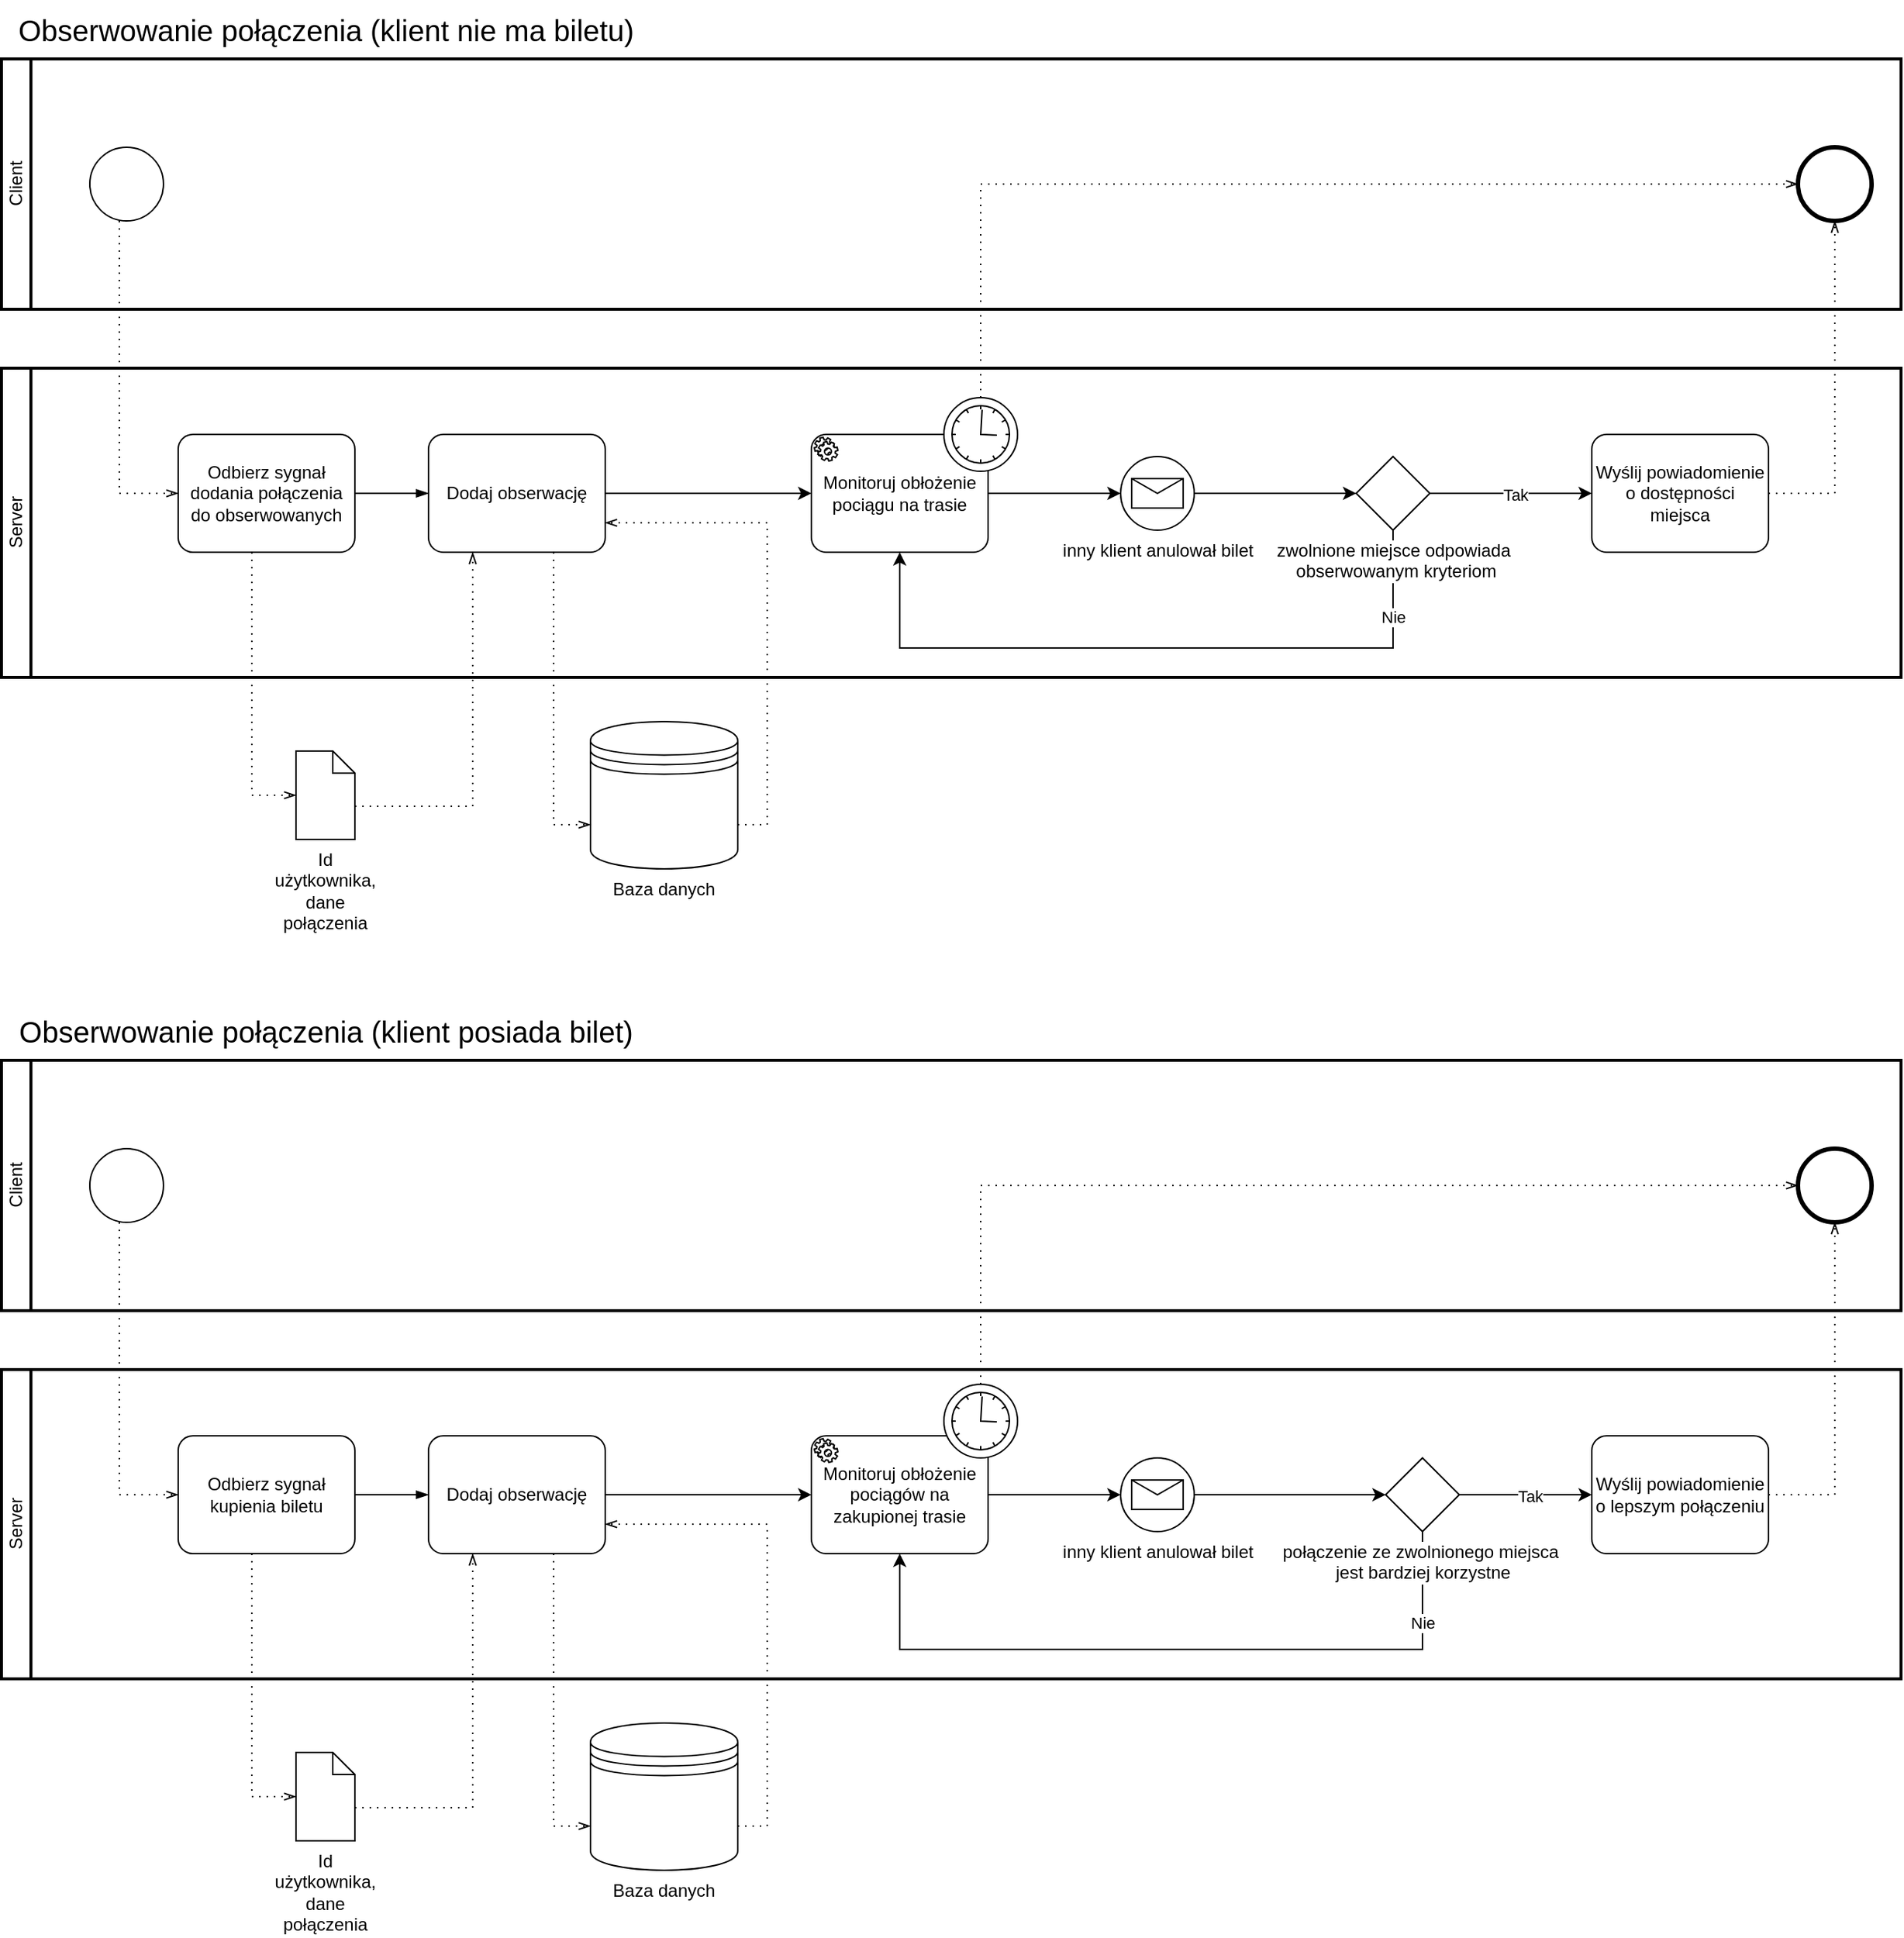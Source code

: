 <?xml version="1.0" encoding="UTF-8"?>
<mxfile version="24.0.4" type="google"><diagram name="Page-1" id="c7488fd3-1785-93aa-aadb-54a6760d102a"><mxGraphModel dx="1799" dy="946" grid="1" gridSize="10" guides="1" tooltips="1" connect="1" arrows="1" fold="1" page="1" pageScale="1" pageWidth="1100" pageHeight="850" background="none" math="0" shadow="0"><root><mxCell id="0"/><mxCell id="1" parent="0"/><mxCell id="oNmySMJxmaAf7tk7QPwc-1" value="Client" style="swimlane;html=1;startSize=20;fontStyle=0;collapsible=0;horizontal=0;swimlaneLine=1;swimlaneFillColor=#ffffff;strokeWidth=2;" vertex="1" parent="1"><mxGeometry x="80" y="70" width="1290" height="170" as="geometry"/></mxCell><mxCell id="oNmySMJxmaAf7tk7QPwc-2" value="" style="points=[[0.145,0.145,0],[0.5,0,0],[0.855,0.145,0],[1,0.5,0],[0.855,0.855,0],[0.5,1,0],[0.145,0.855,0],[0,0.5,0]];shape=mxgraph.bpmn.event;html=1;verticalLabelPosition=bottom;labelBackgroundColor=#ffffff;verticalAlign=top;align=center;perimeter=ellipsePerimeter;outlineConnect=0;aspect=fixed;outline=standard;symbol=general;" vertex="1" parent="oNmySMJxmaAf7tk7QPwc-1"><mxGeometry x="60" y="60" width="50" height="50" as="geometry"/></mxCell><mxCell id="oNmySMJxmaAf7tk7QPwc-42" value="" style="points=[[0.145,0.145,0],[0.5,0,0],[0.855,0.145,0],[1,0.5,0],[0.855,0.855,0],[0.5,1,0],[0.145,0.855,0],[0,0.5,0]];shape=mxgraph.bpmn.event;html=1;verticalLabelPosition=bottom;labelBackgroundColor=#ffffff;verticalAlign=top;align=center;perimeter=ellipsePerimeter;outlineConnect=0;aspect=fixed;outline=end;symbol=terminate2;" vertex="1" parent="oNmySMJxmaAf7tk7QPwc-1"><mxGeometry x="1220" y="60" width="50" height="50" as="geometry"/></mxCell><mxCell id="oNmySMJxmaAf7tk7QPwc-4" value="Server" style="swimlane;html=1;startSize=20;fontStyle=0;collapsible=0;horizontal=0;swimlaneLine=1;swimlaneFillColor=#ffffff;strokeWidth=2;" vertex="1" parent="1"><mxGeometry x="80" y="280" width="1290" height="210" as="geometry"/></mxCell><mxCell id="oNmySMJxmaAf7tk7QPwc-5" value="Odbierz sygnał dodania połączenia do obserwowanych" style="points=[[0.25,0,0],[0.5,0,0],[0.75,0,0],[1,0.25,0],[1,0.5,0],[1,0.75,0],[0.75,1,0],[0.5,1,0],[0.25,1,0],[0,0.75,0],[0,0.5,0],[0,0.25,0]];shape=mxgraph.bpmn.task;whiteSpace=wrap;rectStyle=rounded;size=10;taskMarker=abstract;" vertex="1" parent="oNmySMJxmaAf7tk7QPwc-4"><mxGeometry x="120" y="45" width="120" height="80" as="geometry"/></mxCell><mxCell id="oNmySMJxmaAf7tk7QPwc-6" value="Dodaj obserwację" style="points=[[0.25,0,0],[0.5,0,0],[0.75,0,0],[1,0.25,0],[1,0.5,0],[1,0.75,0],[0.75,1,0],[0.5,1,0],[0.25,1,0],[0,0.75,0],[0,0.5,0],[0,0.25,0]];shape=mxgraph.bpmn.task;whiteSpace=wrap;rectStyle=rounded;size=10;taskMarker=abstract;" vertex="1" parent="oNmySMJxmaAf7tk7QPwc-4"><mxGeometry x="290" y="45" width="120" height="80" as="geometry"/></mxCell><mxCell id="oNmySMJxmaAf7tk7QPwc-7" value="" style="edgeStyle=elbowEdgeStyle;fontSize=12;html=1;endArrow=blockThin;endFill=1;rounded=0;exitX=1;exitY=0.5;exitDx=0;exitDy=0;exitPerimeter=0;entryX=0;entryY=0.5;entryDx=0;entryDy=0;entryPerimeter=0;" edge="1" parent="oNmySMJxmaAf7tk7QPwc-4" source="oNmySMJxmaAf7tk7QPwc-5" target="oNmySMJxmaAf7tk7QPwc-6"><mxGeometry width="160" relative="1" as="geometry"><mxPoint x="300" y="10" as="sourcePoint"/><mxPoint x="460" y="10" as="targetPoint"/></mxGeometry></mxCell><mxCell id="oNmySMJxmaAf7tk7QPwc-28" value="Monitoruj obłożenie pociągu na trasie" style="points=[[0.25,0,0],[0.5,0,0],[0.75,0,0],[1,0.25,0],[1,0.5,0],[1,0.75,0],[0.75,1,0],[0.5,1,0],[0.25,1,0],[0,0.75,0],[0,0.5,0],[0,0.25,0]];shape=mxgraph.bpmn.task;whiteSpace=wrap;rectStyle=rounded;size=10;html=1;container=1;expand=0;collapsible=0;taskMarker=service;" vertex="1" parent="oNmySMJxmaAf7tk7QPwc-4"><mxGeometry x="550" y="45" width="120" height="80" as="geometry"/></mxCell><mxCell id="oNmySMJxmaAf7tk7QPwc-57" value="" style="points=[[0.145,0.145,0],[0.5,0,0],[0.855,0.145,0],[1,0.5,0],[0.855,0.855,0],[0.5,1,0],[0.145,0.855,0],[0,0.5,0]];shape=mxgraph.bpmn.event;html=1;verticalLabelPosition=bottom;labelBackgroundColor=#ffffff;verticalAlign=top;align=center;perimeter=ellipsePerimeter;outlineConnect=0;aspect=fixed;outline=standard;symbol=timer;" vertex="1" parent="oNmySMJxmaAf7tk7QPwc-28"><mxGeometry x="90" y="-25" width="50" height="50" as="geometry"/></mxCell><mxCell id="oNmySMJxmaAf7tk7QPwc-29" style="edgeStyle=orthogonalEdgeStyle;rounded=0;orthogonalLoop=1;jettySize=auto;html=1;entryX=0;entryY=0.5;entryDx=0;entryDy=0;entryPerimeter=0;" edge="1" parent="oNmySMJxmaAf7tk7QPwc-4" source="oNmySMJxmaAf7tk7QPwc-6" target="oNmySMJxmaAf7tk7QPwc-28"><mxGeometry relative="1" as="geometry"/></mxCell><mxCell id="oNmySMJxmaAf7tk7QPwc-47" style="edgeStyle=orthogonalEdgeStyle;rounded=0;orthogonalLoop=1;jettySize=auto;html=1;" edge="1" parent="oNmySMJxmaAf7tk7QPwc-4" source="oNmySMJxmaAf7tk7QPwc-37" target="oNmySMJxmaAf7tk7QPwc-28"><mxGeometry relative="1" as="geometry"><mxPoint x="625" y="130" as="targetPoint"/><Array as="points"><mxPoint x="945" y="190"/><mxPoint x="610" y="190"/></Array></mxGeometry></mxCell><mxCell id="oNmySMJxmaAf7tk7QPwc-48" value="Nie" style="edgeLabel;html=1;align=center;verticalAlign=middle;resizable=0;points=[];" vertex="1" connectable="0" parent="oNmySMJxmaAf7tk7QPwc-47"><mxGeometry x="-0.754" relative="1" as="geometry"><mxPoint as="offset"/></mxGeometry></mxCell><mxCell id="oNmySMJxmaAf7tk7QPwc-37" value="zwolnione miejsce odpowiada&lt;div&gt;&amp;nbsp;obserwowanym kryteriom&lt;/div&gt;" style="points=[[0.25,0.25,0],[0.5,0,0],[0.75,0.25,0],[1,0.5,0],[0.75,0.75,0],[0.5,1,0],[0.25,0.75,0],[0,0.5,0]];shape=mxgraph.bpmn.gateway2;html=1;verticalLabelPosition=bottom;labelBackgroundColor=#ffffff;verticalAlign=top;align=center;perimeter=rhombusPerimeter;outlineConnect=0;outline=none;symbol=none;" vertex="1" parent="oNmySMJxmaAf7tk7QPwc-4"><mxGeometry x="920" y="60" width="50" height="50" as="geometry"/></mxCell><mxCell id="oNmySMJxmaAf7tk7QPwc-40" value="Wyślij powiadomienie o dostępności miejsca" style="points=[[0.25,0,0],[0.5,0,0],[0.75,0,0],[1,0.25,0],[1,0.5,0],[1,0.75,0],[0.75,1,0],[0.5,1,0],[0.25,1,0],[0,0.75,0],[0,0.5,0],[0,0.25,0]];shape=mxgraph.bpmn.task;whiteSpace=wrap;rectStyle=rounded;size=10;html=1;container=1;expand=0;collapsible=0;taskMarker=abstract;" vertex="1" parent="oNmySMJxmaAf7tk7QPwc-4"><mxGeometry x="1080" y="45" width="120" height="80" as="geometry"/></mxCell><mxCell id="oNmySMJxmaAf7tk7QPwc-41" style="edgeStyle=orthogonalEdgeStyle;rounded=0;orthogonalLoop=1;jettySize=auto;html=1;entryX=0;entryY=0.5;entryDx=0;entryDy=0;entryPerimeter=0;" edge="1" parent="oNmySMJxmaAf7tk7QPwc-4" source="oNmySMJxmaAf7tk7QPwc-37" target="oNmySMJxmaAf7tk7QPwc-40"><mxGeometry relative="1" as="geometry"/></mxCell><mxCell id="oNmySMJxmaAf7tk7QPwc-49" value="Tak" style="edgeLabel;html=1;align=center;verticalAlign=middle;resizable=0;points=[];" vertex="1" connectable="0" parent="oNmySMJxmaAf7tk7QPwc-41"><mxGeometry x="0.055" y="-1" relative="1" as="geometry"><mxPoint as="offset"/></mxGeometry></mxCell><mxCell id="oNmySMJxmaAf7tk7QPwc-56" value="inny klient anulował bilet" style="points=[[0.145,0.145,0],[0.5,0,0],[0.855,0.145,0],[1,0.5,0],[0.855,0.855,0],[0.5,1,0],[0.145,0.855,0],[0,0.5,0]];shape=mxgraph.bpmn.event;html=1;verticalLabelPosition=bottom;labelBackgroundColor=#ffffff;verticalAlign=top;align=center;perimeter=ellipsePerimeter;outlineConnect=0;aspect=fixed;outline=standard;symbol=message;" vertex="1" parent="oNmySMJxmaAf7tk7QPwc-4"><mxGeometry x="760" y="60" width="50" height="50" as="geometry"/></mxCell><mxCell id="oNmySMJxmaAf7tk7QPwc-60" style="edgeStyle=orthogonalEdgeStyle;rounded=0;orthogonalLoop=1;jettySize=auto;html=1;entryX=0;entryY=0.5;entryDx=0;entryDy=0;entryPerimeter=0;" edge="1" parent="oNmySMJxmaAf7tk7QPwc-4" source="oNmySMJxmaAf7tk7QPwc-56" target="oNmySMJxmaAf7tk7QPwc-37"><mxGeometry relative="1" as="geometry"/></mxCell><mxCell id="oNmySMJxmaAf7tk7QPwc-62" style="edgeStyle=orthogonalEdgeStyle;rounded=0;orthogonalLoop=1;jettySize=auto;html=1;entryX=0;entryY=0.5;entryDx=0;entryDy=0;entryPerimeter=0;" edge="1" parent="oNmySMJxmaAf7tk7QPwc-4" source="oNmySMJxmaAf7tk7QPwc-28" target="oNmySMJxmaAf7tk7QPwc-56"><mxGeometry relative="1" as="geometry"/></mxCell><mxCell id="oNmySMJxmaAf7tk7QPwc-10" value="Id użytkownika, dane połączenia" style="shape=mxgraph.bpmn.data;labelPosition=center;verticalLabelPosition=bottom;align=center;verticalAlign=top;whiteSpace=wrap;size=15;html=1;" vertex="1" parent="1"><mxGeometry x="280" y="540" width="40" height="60" as="geometry"/></mxCell><mxCell id="oNmySMJxmaAf7tk7QPwc-11" value="" style="edgeStyle=elbowEdgeStyle;fontSize=12;html=1;endFill=0;startFill=0;endSize=6;startSize=6;dashed=1;dashPattern=1 4;endArrow=openThin;startArrow=none;rounded=0;exitX=0.5;exitY=1;exitDx=0;exitDy=0;exitPerimeter=0;entryX=0;entryY=0.5;entryDx=0;entryDy=0;entryPerimeter=0;" edge="1" parent="1" source="oNmySMJxmaAf7tk7QPwc-5" target="oNmySMJxmaAf7tk7QPwc-10"><mxGeometry width="160" relative="1" as="geometry"><mxPoint x="380" y="380" as="sourcePoint"/><mxPoint x="540" y="380" as="targetPoint"/><Array as="points"><mxPoint x="250" y="450"/></Array></mxGeometry></mxCell><mxCell id="oNmySMJxmaAf7tk7QPwc-12" value="" style="edgeStyle=elbowEdgeStyle;fontSize=12;html=1;endFill=0;startFill=0;endSize=6;startSize=6;dashed=1;dashPattern=1 4;endArrow=openThin;startArrow=none;rounded=0;exitX=0;exitY=0;exitDx=40;exitDy=37.5;exitPerimeter=0;entryX=0.25;entryY=1;entryDx=0;entryDy=0;entryPerimeter=0;" edge="1" parent="1" source="oNmySMJxmaAf7tk7QPwc-10" target="oNmySMJxmaAf7tk7QPwc-6"><mxGeometry width="160" relative="1" as="geometry"><mxPoint x="380" y="380" as="sourcePoint"/><mxPoint x="540" y="380" as="targetPoint"/><Array as="points"><mxPoint x="400" y="450"/></Array></mxGeometry></mxCell><mxCell id="oNmySMJxmaAf7tk7QPwc-13" value="Baza danych" style="shape=datastore;whiteSpace=wrap;html=1;labelPosition=center;verticalLabelPosition=bottom;align=center;verticalAlign=top;" vertex="1" parent="1"><mxGeometry x="480" y="520" width="100" height="100" as="geometry"/></mxCell><mxCell id="oNmySMJxmaAf7tk7QPwc-14" value="" style="edgeStyle=elbowEdgeStyle;fontSize=12;html=1;endFill=0;startFill=0;endSize=6;startSize=6;dashed=1;dashPattern=1 4;endArrow=openThin;startArrow=none;rounded=0;exitX=0.5;exitY=1;exitDx=0;exitDy=0;exitPerimeter=0;entryX=0;entryY=0.7;entryDx=0;entryDy=0;" edge="1" parent="1" source="oNmySMJxmaAf7tk7QPwc-6" target="oNmySMJxmaAf7tk7QPwc-13"><mxGeometry width="160" relative="1" as="geometry"><mxPoint x="380" y="380" as="sourcePoint"/><mxPoint x="540" y="380" as="targetPoint"/></mxGeometry></mxCell><mxCell id="oNmySMJxmaAf7tk7QPwc-15" value="" style="edgeStyle=elbowEdgeStyle;fontSize=12;html=1;endFill=0;startFill=0;endSize=6;startSize=6;dashed=1;dashPattern=1 4;endArrow=openThin;startArrow=none;rounded=0;exitX=1;exitY=0.7;exitDx=0;exitDy=0;entryX=1;entryY=0.75;entryDx=0;entryDy=0;entryPerimeter=0;" edge="1" parent="1" source="oNmySMJxmaAf7tk7QPwc-13" target="oNmySMJxmaAf7tk7QPwc-6"><mxGeometry width="160" relative="1" as="geometry"><mxPoint x="640" y="520" as="sourcePoint"/><mxPoint x="800" y="520" as="targetPoint"/><Array as="points"><mxPoint x="600" y="450"/><mxPoint x="620" y="440"/></Array></mxGeometry></mxCell><mxCell id="oNmySMJxmaAf7tk7QPwc-17" value="&lt;font style=&quot;font-size: 20px&quot;&gt;Obserwowanie połączenia (klient nie ma biletu)&lt;/font&gt;" style="text;html=1;align=center;verticalAlign=middle;resizable=0;points=[];autosize=1;strokeColor=none;fillColor=none;" vertex="1" parent="1"><mxGeometry x="80" y="30" width="440" height="40" as="geometry"/></mxCell><mxCell id="oNmySMJxmaAf7tk7QPwc-23" value="" style="edgeStyle=elbowEdgeStyle;fontSize=12;html=1;endFill=0;startFill=0;endSize=6;startSize=6;dashed=1;dashPattern=1 4;endArrow=openThin;startArrow=none;rounded=0;exitX=0.5;exitY=1;exitDx=0;exitDy=0;exitPerimeter=0;" edge="1" parent="1" source="oNmySMJxmaAf7tk7QPwc-2" target="oNmySMJxmaAf7tk7QPwc-5"><mxGeometry width="160" relative="1" as="geometry"><mxPoint x="180" y="150" as="sourcePoint"/><mxPoint x="250" y="155" as="targetPoint"/><Array as="points"><mxPoint x="160" y="260"/></Array></mxGeometry></mxCell><mxCell id="oNmySMJxmaAf7tk7QPwc-43" value="" style="edgeStyle=elbowEdgeStyle;fontSize=12;html=1;endFill=0;startFill=0;endSize=6;startSize=6;dashed=1;dashPattern=1 4;endArrow=openThin;startArrow=none;rounded=0;exitX=1;exitY=0.5;exitDx=0;exitDy=0;exitPerimeter=0;entryX=0.5;entryY=1;entryDx=0;entryDy=0;entryPerimeter=0;" edge="1" parent="1" source="oNmySMJxmaAf7tk7QPwc-40" target="oNmySMJxmaAf7tk7QPwc-42"><mxGeometry width="160" relative="1" as="geometry"><mxPoint x="1130" y="144.29" as="sourcePoint"/><mxPoint x="1350" y="190" as="targetPoint"/><Array as="points"><mxPoint x="1325" y="270"/></Array></mxGeometry></mxCell><mxCell id="oNmySMJxmaAf7tk7QPwc-54" value="" style="edgeStyle=elbowEdgeStyle;fontSize=12;html=1;endFill=0;startFill=0;endSize=6;startSize=6;dashed=1;dashPattern=1 4;endArrow=openThin;startArrow=none;rounded=0;entryX=0;entryY=0.5;entryDx=0;entryDy=0;entryPerimeter=0;exitX=0.5;exitY=0;exitDx=0;exitDy=0;exitPerimeter=0;" edge="1" parent="1" source="oNmySMJxmaAf7tk7QPwc-57" target="oNmySMJxmaAf7tk7QPwc-42"><mxGeometry width="160" relative="1" as="geometry"><mxPoint x="825" y="340" as="sourcePoint"/><mxPoint x="1060" y="140" as="targetPoint"/><Array as="points"><mxPoint x="745" y="200"/></Array></mxGeometry></mxCell><mxCell id="oNmySMJxmaAf7tk7QPwc-63" value="Client" style="swimlane;html=1;startSize=20;fontStyle=0;collapsible=0;horizontal=0;swimlaneLine=1;swimlaneFillColor=#ffffff;strokeWidth=2;" vertex="1" parent="1"><mxGeometry x="80" y="750" width="1290" height="170" as="geometry"/></mxCell><mxCell id="oNmySMJxmaAf7tk7QPwc-64" value="" style="points=[[0.145,0.145,0],[0.5,0,0],[0.855,0.145,0],[1,0.5,0],[0.855,0.855,0],[0.5,1,0],[0.145,0.855,0],[0,0.5,0]];shape=mxgraph.bpmn.event;html=1;verticalLabelPosition=bottom;labelBackgroundColor=#ffffff;verticalAlign=top;align=center;perimeter=ellipsePerimeter;outlineConnect=0;aspect=fixed;outline=standard;symbol=general;" vertex="1" parent="oNmySMJxmaAf7tk7QPwc-63"><mxGeometry x="60" y="60" width="50" height="50" as="geometry"/></mxCell><mxCell id="oNmySMJxmaAf7tk7QPwc-65" value="" style="points=[[0.145,0.145,0],[0.5,0,0],[0.855,0.145,0],[1,0.5,0],[0.855,0.855,0],[0.5,1,0],[0.145,0.855,0],[0,0.5,0]];shape=mxgraph.bpmn.event;html=1;verticalLabelPosition=bottom;labelBackgroundColor=#ffffff;verticalAlign=top;align=center;perimeter=ellipsePerimeter;outlineConnect=0;aspect=fixed;outline=end;symbol=terminate2;" vertex="1" parent="oNmySMJxmaAf7tk7QPwc-63"><mxGeometry x="1220" y="60" width="50" height="50" as="geometry"/></mxCell><mxCell id="oNmySMJxmaAf7tk7QPwc-66" value="Server" style="swimlane;html=1;startSize=20;fontStyle=0;collapsible=0;horizontal=0;swimlaneLine=1;swimlaneFillColor=#ffffff;strokeWidth=2;" vertex="1" parent="1"><mxGeometry x="80" y="960" width="1290" height="210" as="geometry"/></mxCell><mxCell id="oNmySMJxmaAf7tk7QPwc-67" value="Odbierz sygnał kupienia biletu" style="points=[[0.25,0,0],[0.5,0,0],[0.75,0,0],[1,0.25,0],[1,0.5,0],[1,0.75,0],[0.75,1,0],[0.5,1,0],[0.25,1,0],[0,0.75,0],[0,0.5,0],[0,0.25,0]];shape=mxgraph.bpmn.task;whiteSpace=wrap;rectStyle=rounded;size=10;taskMarker=abstract;" vertex="1" parent="oNmySMJxmaAf7tk7QPwc-66"><mxGeometry x="120" y="45" width="120" height="80" as="geometry"/></mxCell><mxCell id="oNmySMJxmaAf7tk7QPwc-68" value="Dodaj obserwację" style="points=[[0.25,0,0],[0.5,0,0],[0.75,0,0],[1,0.25,0],[1,0.5,0],[1,0.75,0],[0.75,1,0],[0.5,1,0],[0.25,1,0],[0,0.75,0],[0,0.5,0],[0,0.25,0]];shape=mxgraph.bpmn.task;whiteSpace=wrap;rectStyle=rounded;size=10;taskMarker=abstract;" vertex="1" parent="oNmySMJxmaAf7tk7QPwc-66"><mxGeometry x="290" y="45" width="120" height="80" as="geometry"/></mxCell><mxCell id="oNmySMJxmaAf7tk7QPwc-69" value="" style="edgeStyle=elbowEdgeStyle;fontSize=12;html=1;endArrow=blockThin;endFill=1;rounded=0;exitX=1;exitY=0.5;exitDx=0;exitDy=0;exitPerimeter=0;entryX=0;entryY=0.5;entryDx=0;entryDy=0;entryPerimeter=0;" edge="1" parent="oNmySMJxmaAf7tk7QPwc-66" source="oNmySMJxmaAf7tk7QPwc-67" target="oNmySMJxmaAf7tk7QPwc-68"><mxGeometry width="160" relative="1" as="geometry"><mxPoint x="300" y="10" as="sourcePoint"/><mxPoint x="460" y="10" as="targetPoint"/></mxGeometry></mxCell><mxCell id="oNmySMJxmaAf7tk7QPwc-70" value="Monitoruj obłożenie pociągów na zakupionej trasie" style="points=[[0.25,0,0],[0.5,0,0],[0.75,0,0],[1,0.25,0],[1,0.5,0],[1,0.75,0],[0.75,1,0],[0.5,1,0],[0.25,1,0],[0,0.75,0],[0,0.5,0],[0,0.25,0]];shape=mxgraph.bpmn.task;whiteSpace=wrap;rectStyle=rounded;size=10;html=1;container=1;expand=0;collapsible=0;taskMarker=service;" vertex="1" parent="oNmySMJxmaAf7tk7QPwc-66"><mxGeometry x="550" y="45" width="120" height="80" as="geometry"/></mxCell><mxCell id="oNmySMJxmaAf7tk7QPwc-71" value="" style="points=[[0.145,0.145,0],[0.5,0,0],[0.855,0.145,0],[1,0.5,0],[0.855,0.855,0],[0.5,1,0],[0.145,0.855,0],[0,0.5,0]];shape=mxgraph.bpmn.event;html=1;verticalLabelPosition=bottom;labelBackgroundColor=#ffffff;verticalAlign=top;align=center;perimeter=ellipsePerimeter;outlineConnect=0;aspect=fixed;outline=standard;symbol=timer;" vertex="1" parent="oNmySMJxmaAf7tk7QPwc-70"><mxGeometry x="90" y="-35" width="50" height="50" as="geometry"/></mxCell><mxCell id="oNmySMJxmaAf7tk7QPwc-72" style="edgeStyle=orthogonalEdgeStyle;rounded=0;orthogonalLoop=1;jettySize=auto;html=1;entryX=0;entryY=0.5;entryDx=0;entryDy=0;entryPerimeter=0;" edge="1" parent="oNmySMJxmaAf7tk7QPwc-66" source="oNmySMJxmaAf7tk7QPwc-68" target="oNmySMJxmaAf7tk7QPwc-70"><mxGeometry relative="1" as="geometry"/></mxCell><mxCell id="oNmySMJxmaAf7tk7QPwc-73" style="edgeStyle=orthogonalEdgeStyle;rounded=0;orthogonalLoop=1;jettySize=auto;html=1;" edge="1" parent="oNmySMJxmaAf7tk7QPwc-66" source="oNmySMJxmaAf7tk7QPwc-75" target="oNmySMJxmaAf7tk7QPwc-70"><mxGeometry relative="1" as="geometry"><mxPoint x="625" y="130" as="targetPoint"/><Array as="points"><mxPoint x="965" y="190"/><mxPoint x="610" y="190"/></Array></mxGeometry></mxCell><mxCell id="oNmySMJxmaAf7tk7QPwc-74" value="Nie" style="edgeLabel;html=1;align=center;verticalAlign=middle;resizable=0;points=[];" vertex="1" connectable="0" parent="oNmySMJxmaAf7tk7QPwc-73"><mxGeometry x="-0.754" relative="1" as="geometry"><mxPoint as="offset"/></mxGeometry></mxCell><mxCell id="oNmySMJxmaAf7tk7QPwc-75" value="połączenie ze zwolnionego miejsca&amp;nbsp;&lt;div&gt;jest bardziej korzystne&lt;/div&gt;" style="points=[[0.25,0.25,0],[0.5,0,0],[0.75,0.25,0],[1,0.5,0],[0.75,0.75,0],[0.5,1,0],[0.25,0.75,0],[0,0.5,0]];shape=mxgraph.bpmn.gateway2;html=1;verticalLabelPosition=bottom;labelBackgroundColor=#ffffff;verticalAlign=top;align=center;perimeter=rhombusPerimeter;outlineConnect=0;outline=none;symbol=none;" vertex="1" parent="oNmySMJxmaAf7tk7QPwc-66"><mxGeometry x="940" y="60" width="50" height="50" as="geometry"/></mxCell><mxCell id="oNmySMJxmaAf7tk7QPwc-76" value="Wyślij powiadomienie o lepszym połączeniu" style="points=[[0.25,0,0],[0.5,0,0],[0.75,0,0],[1,0.25,0],[1,0.5,0],[1,0.75,0],[0.75,1,0],[0.5,1,0],[0.25,1,0],[0,0.75,0],[0,0.5,0],[0,0.25,0]];shape=mxgraph.bpmn.task;whiteSpace=wrap;rectStyle=rounded;size=10;html=1;container=1;expand=0;collapsible=0;taskMarker=abstract;" vertex="1" parent="oNmySMJxmaAf7tk7QPwc-66"><mxGeometry x="1080" y="45" width="120" height="80" as="geometry"/></mxCell><mxCell id="oNmySMJxmaAf7tk7QPwc-77" style="edgeStyle=orthogonalEdgeStyle;rounded=0;orthogonalLoop=1;jettySize=auto;html=1;entryX=0;entryY=0.5;entryDx=0;entryDy=0;entryPerimeter=0;" edge="1" parent="oNmySMJxmaAf7tk7QPwc-66" source="oNmySMJxmaAf7tk7QPwc-75" target="oNmySMJxmaAf7tk7QPwc-76"><mxGeometry relative="1" as="geometry"/></mxCell><mxCell id="oNmySMJxmaAf7tk7QPwc-78" value="Tak" style="edgeLabel;html=1;align=center;verticalAlign=middle;resizable=0;points=[];" vertex="1" connectable="0" parent="oNmySMJxmaAf7tk7QPwc-77"><mxGeometry x="0.055" y="-1" relative="1" as="geometry"><mxPoint as="offset"/></mxGeometry></mxCell><mxCell id="oNmySMJxmaAf7tk7QPwc-79" value="inny klient anulował bilet" style="points=[[0.145,0.145,0],[0.5,0,0],[0.855,0.145,0],[1,0.5,0],[0.855,0.855,0],[0.5,1,0],[0.145,0.855,0],[0,0.5,0]];shape=mxgraph.bpmn.event;html=1;verticalLabelPosition=bottom;labelBackgroundColor=#ffffff;verticalAlign=top;align=center;perimeter=ellipsePerimeter;outlineConnect=0;aspect=fixed;outline=standard;symbol=message;" vertex="1" parent="oNmySMJxmaAf7tk7QPwc-66"><mxGeometry x="760" y="60" width="50" height="50" as="geometry"/></mxCell><mxCell id="oNmySMJxmaAf7tk7QPwc-80" style="edgeStyle=orthogonalEdgeStyle;rounded=0;orthogonalLoop=1;jettySize=auto;html=1;entryX=0;entryY=0.5;entryDx=0;entryDy=0;entryPerimeter=0;" edge="1" parent="oNmySMJxmaAf7tk7QPwc-66" source="oNmySMJxmaAf7tk7QPwc-79" target="oNmySMJxmaAf7tk7QPwc-75"><mxGeometry relative="1" as="geometry"/></mxCell><mxCell id="oNmySMJxmaAf7tk7QPwc-81" style="edgeStyle=orthogonalEdgeStyle;rounded=0;orthogonalLoop=1;jettySize=auto;html=1;entryX=0;entryY=0.5;entryDx=0;entryDy=0;entryPerimeter=0;" edge="1" parent="oNmySMJxmaAf7tk7QPwc-66" source="oNmySMJxmaAf7tk7QPwc-70" target="oNmySMJxmaAf7tk7QPwc-79"><mxGeometry relative="1" as="geometry"/></mxCell><mxCell id="oNmySMJxmaAf7tk7QPwc-82" value="Id użytkownika, dane połączenia" style="shape=mxgraph.bpmn.data;labelPosition=center;verticalLabelPosition=bottom;align=center;verticalAlign=top;whiteSpace=wrap;size=15;html=1;" vertex="1" parent="1"><mxGeometry x="280" y="1220" width="40" height="60" as="geometry"/></mxCell><mxCell id="oNmySMJxmaAf7tk7QPwc-83" value="" style="edgeStyle=elbowEdgeStyle;fontSize=12;html=1;endFill=0;startFill=0;endSize=6;startSize=6;dashed=1;dashPattern=1 4;endArrow=openThin;startArrow=none;rounded=0;exitX=0.5;exitY=1;exitDx=0;exitDy=0;exitPerimeter=0;entryX=0;entryY=0.5;entryDx=0;entryDy=0;entryPerimeter=0;" edge="1" parent="1" source="oNmySMJxmaAf7tk7QPwc-67" target="oNmySMJxmaAf7tk7QPwc-82"><mxGeometry width="160" relative="1" as="geometry"><mxPoint x="380" y="1060" as="sourcePoint"/><mxPoint x="540" y="1060" as="targetPoint"/><Array as="points"><mxPoint x="250" y="1130"/></Array></mxGeometry></mxCell><mxCell id="oNmySMJxmaAf7tk7QPwc-84" value="" style="edgeStyle=elbowEdgeStyle;fontSize=12;html=1;endFill=0;startFill=0;endSize=6;startSize=6;dashed=1;dashPattern=1 4;endArrow=openThin;startArrow=none;rounded=0;exitX=0;exitY=0;exitDx=40;exitDy=37.5;exitPerimeter=0;entryX=0.25;entryY=1;entryDx=0;entryDy=0;entryPerimeter=0;" edge="1" parent="1" source="oNmySMJxmaAf7tk7QPwc-82" target="oNmySMJxmaAf7tk7QPwc-68"><mxGeometry width="160" relative="1" as="geometry"><mxPoint x="380" y="1060" as="sourcePoint"/><mxPoint x="540" y="1060" as="targetPoint"/><Array as="points"><mxPoint x="400" y="1130"/></Array></mxGeometry></mxCell><mxCell id="oNmySMJxmaAf7tk7QPwc-85" value="Baza danych" style="shape=datastore;whiteSpace=wrap;html=1;labelPosition=center;verticalLabelPosition=bottom;align=center;verticalAlign=top;" vertex="1" parent="1"><mxGeometry x="480" y="1200" width="100" height="100" as="geometry"/></mxCell><mxCell id="oNmySMJxmaAf7tk7QPwc-86" value="" style="edgeStyle=elbowEdgeStyle;fontSize=12;html=1;endFill=0;startFill=0;endSize=6;startSize=6;dashed=1;dashPattern=1 4;endArrow=openThin;startArrow=none;rounded=0;exitX=0.5;exitY=1;exitDx=0;exitDy=0;exitPerimeter=0;entryX=0;entryY=0.7;entryDx=0;entryDy=0;" edge="1" parent="1" source="oNmySMJxmaAf7tk7QPwc-68" target="oNmySMJxmaAf7tk7QPwc-85"><mxGeometry width="160" relative="1" as="geometry"><mxPoint x="380" y="1060" as="sourcePoint"/><mxPoint x="540" y="1060" as="targetPoint"/></mxGeometry></mxCell><mxCell id="oNmySMJxmaAf7tk7QPwc-87" value="" style="edgeStyle=elbowEdgeStyle;fontSize=12;html=1;endFill=0;startFill=0;endSize=6;startSize=6;dashed=1;dashPattern=1 4;endArrow=openThin;startArrow=none;rounded=0;exitX=1;exitY=0.7;exitDx=0;exitDy=0;entryX=1;entryY=0.75;entryDx=0;entryDy=0;entryPerimeter=0;" edge="1" parent="1" source="oNmySMJxmaAf7tk7QPwc-85" target="oNmySMJxmaAf7tk7QPwc-68"><mxGeometry width="160" relative="1" as="geometry"><mxPoint x="640" y="1200" as="sourcePoint"/><mxPoint x="800" y="1200" as="targetPoint"/><Array as="points"><mxPoint x="600" y="1130"/><mxPoint x="620" y="1120"/></Array></mxGeometry></mxCell><mxCell id="oNmySMJxmaAf7tk7QPwc-88" value="&lt;font style=&quot;font-size: 20px&quot;&gt;Obserwowanie połączenia (klient posiada bilet)&lt;/font&gt;" style="text;html=1;align=center;verticalAlign=middle;resizable=0;points=[];autosize=1;strokeColor=none;fillColor=none;" vertex="1" parent="1"><mxGeometry x="80" y="710" width="440" height="40" as="geometry"/></mxCell><mxCell id="oNmySMJxmaAf7tk7QPwc-89" value="" style="edgeStyle=elbowEdgeStyle;fontSize=12;html=1;endFill=0;startFill=0;endSize=6;startSize=6;dashed=1;dashPattern=1 4;endArrow=openThin;startArrow=none;rounded=0;exitX=0.5;exitY=1;exitDx=0;exitDy=0;exitPerimeter=0;" edge="1" parent="1" source="oNmySMJxmaAf7tk7QPwc-64" target="oNmySMJxmaAf7tk7QPwc-67"><mxGeometry width="160" relative="1" as="geometry"><mxPoint x="180" y="830" as="sourcePoint"/><mxPoint x="250" y="835" as="targetPoint"/><Array as="points"><mxPoint x="160" y="940"/></Array></mxGeometry></mxCell><mxCell id="oNmySMJxmaAf7tk7QPwc-90" value="" style="edgeStyle=elbowEdgeStyle;fontSize=12;html=1;endFill=0;startFill=0;endSize=6;startSize=6;dashed=1;dashPattern=1 4;endArrow=openThin;startArrow=none;rounded=0;exitX=1;exitY=0.5;exitDx=0;exitDy=0;exitPerimeter=0;entryX=0.5;entryY=1;entryDx=0;entryDy=0;entryPerimeter=0;" edge="1" parent="1" source="oNmySMJxmaAf7tk7QPwc-76" target="oNmySMJxmaAf7tk7QPwc-65"><mxGeometry width="160" relative="1" as="geometry"><mxPoint x="1130" y="824.29" as="sourcePoint"/><mxPoint x="1350" y="870" as="targetPoint"/><Array as="points"><mxPoint x="1325" y="950"/></Array></mxGeometry></mxCell><mxCell id="oNmySMJxmaAf7tk7QPwc-91" value="" style="edgeStyle=elbowEdgeStyle;fontSize=12;html=1;endFill=0;startFill=0;endSize=6;startSize=6;dashed=1;dashPattern=1 4;endArrow=openThin;startArrow=none;rounded=0;entryX=0;entryY=0.5;entryDx=0;entryDy=0;entryPerimeter=0;exitX=0.5;exitY=0;exitDx=0;exitDy=0;exitPerimeter=0;" edge="1" parent="1" source="oNmySMJxmaAf7tk7QPwc-71" target="oNmySMJxmaAf7tk7QPwc-65"><mxGeometry width="160" relative="1" as="geometry"><mxPoint x="825" y="1020" as="sourcePoint"/><mxPoint x="1060" y="820" as="targetPoint"/><Array as="points"><mxPoint x="745" y="880"/></Array></mxGeometry></mxCell></root></mxGraphModel></diagram></mxfile>